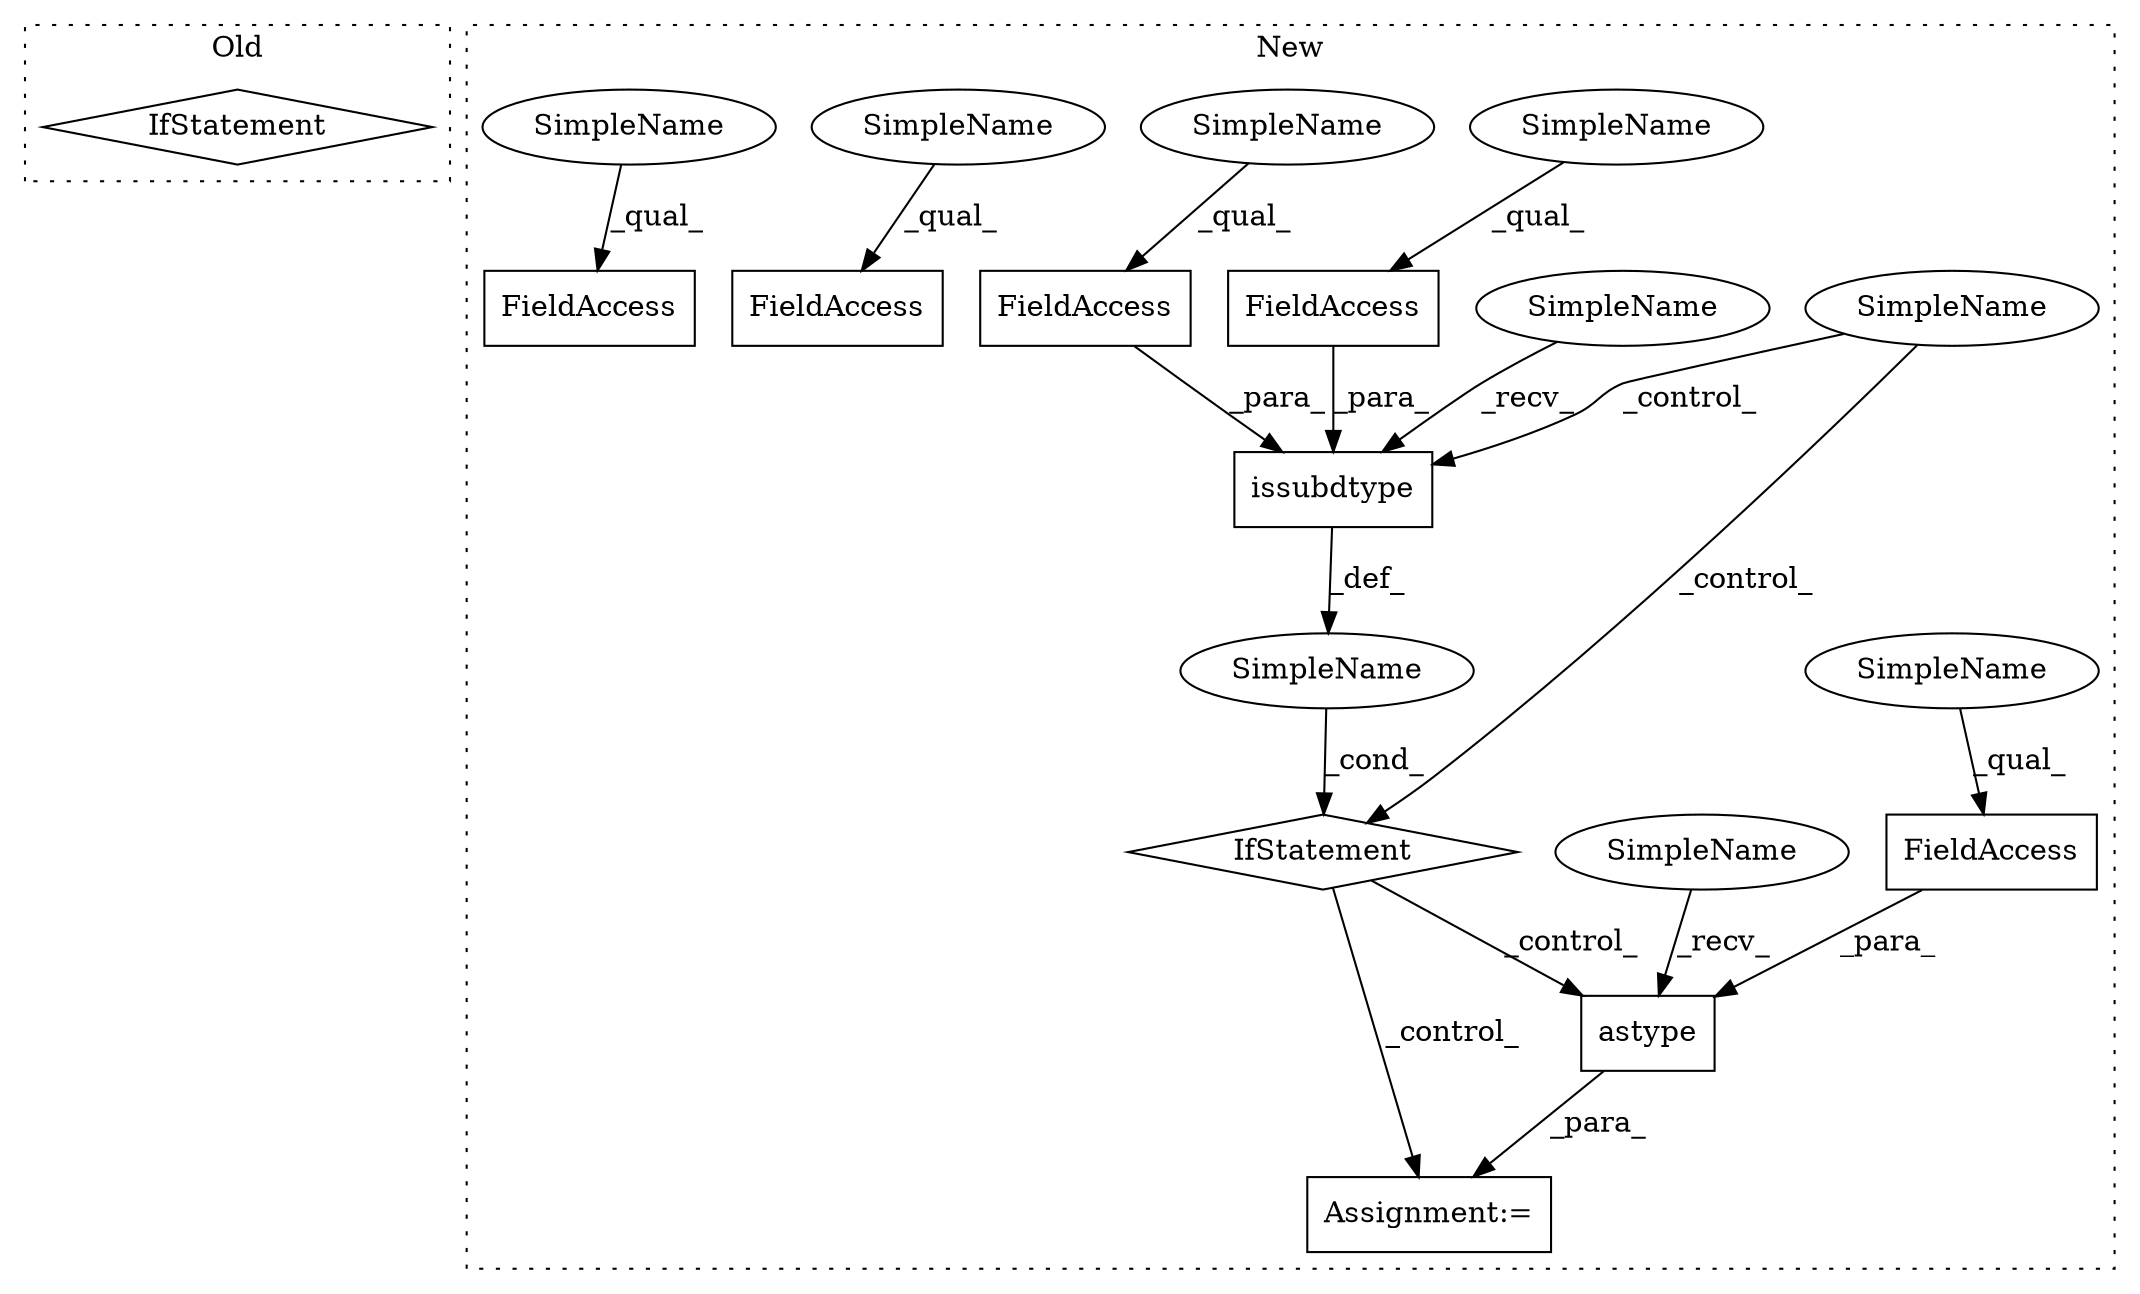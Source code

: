 digraph G {
subgraph cluster0 {
1 [label="IfStatement" a="25" s="1436,1454" l="4,2" shape="diamond"];
label = "Old";
style="dotted";
}
subgraph cluster1 {
2 [label="issubdtype" a="32" s="1425,1461" l="11,1" shape="box"];
3 [label="FieldAccess" a="22" s="1448" l="13" shape="box"];
4 [label="Assignment:=" a="7" s="1649" l="1" shape="box"];
5 [label="FieldAccess" a="22" s="2245" l="11" shape="box"];
6 [label="IfStatement" a="25" s="1371,1462" l="4,2" shape="diamond"];
7 [label="SimpleName" a="42" s="" l="" shape="ellipse"];
8 [label="FieldAccess" a="22" s="1436" l="11" shape="box"];
9 [label="FieldAccess" a="22" s="1400" l="14" shape="box"];
10 [label="FieldAccess" a="22" s="1663" l="12" shape="box"];
11 [label="SimpleName" a="42" s="" l="" shape="ellipse"];
12 [label="astype" a="32" s="1656,1675" l="7,1" shape="box"];
13 [label="SimpleName" a="42" s="1650" l="5" shape="ellipse"];
14 [label="SimpleName" a="42" s="1436" l="5" shape="ellipse"];
15 [label="SimpleName" a="42" s="1448" l="5" shape="ellipse"];
16 [label="SimpleName" a="42" s="1419" l="5" shape="ellipse"];
17 [label="SimpleName" a="42" s="1663" l="5" shape="ellipse"];
18 [label="SimpleName" a="42" s="2245" l="5" shape="ellipse"];
19 [label="SimpleName" a="42" s="1400" l="5" shape="ellipse"];
label = "New";
style="dotted";
}
2 -> 7 [label="_def_"];
3 -> 2 [label="_para_"];
6 -> 4 [label="_control_"];
6 -> 12 [label="_control_"];
7 -> 6 [label="_cond_"];
8 -> 2 [label="_para_"];
10 -> 12 [label="_para_"];
11 -> 6 [label="_control_"];
11 -> 2 [label="_control_"];
12 -> 4 [label="_para_"];
13 -> 12 [label="_recv_"];
14 -> 8 [label="_qual_"];
15 -> 3 [label="_qual_"];
16 -> 2 [label="_recv_"];
17 -> 10 [label="_qual_"];
18 -> 5 [label="_qual_"];
19 -> 9 [label="_qual_"];
}